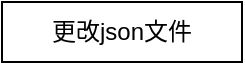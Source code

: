 <mxfile>
    <diagram id="sW9MBheAvVL3XmolBEYi" name="第 1 页">
        <mxGraphModel dx="934" dy="988" grid="1" gridSize="10" guides="1" tooltips="1" connect="1" arrows="1" fold="1" page="1" pageScale="1" pageWidth="827" pageHeight="1169" math="0" shadow="0">
            <root>
                <mxCell id="0"/>
                <mxCell id="1" parent="0"/>
                <mxCell id="2" value="更改json文件" style="rounded=0;whiteSpace=wrap;html=1;" vertex="1" parent="1">
                    <mxGeometry x="80" y="40" width="120" height="30" as="geometry"/>
                </mxCell>
            </root>
        </mxGraphModel>
    </diagram>
</mxfile>